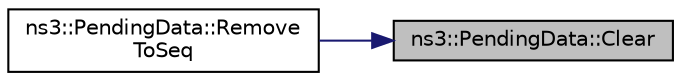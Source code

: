 digraph "ns3::PendingData::Clear"
{
 // LATEX_PDF_SIZE
  edge [fontname="Helvetica",fontsize="10",labelfontname="Helvetica",labelfontsize="10"];
  node [fontname="Helvetica",fontsize="10",shape=record];
  rankdir="RL";
  Node1 [label="ns3::PendingData::Clear",height=0.2,width=0.4,color="black", fillcolor="grey75", style="filled", fontcolor="black",tooltip="Remove all associated data."];
  Node1 -> Node2 [dir="back",color="midnightblue",fontsize="10",style="solid",fontname="Helvetica"];
  Node2 [label="ns3::PendingData::Remove\lToSeq",height=0.2,width=0.4,color="black", fillcolor="white", style="filled",URL="$classns3_1_1_pending_data.html#a8a55613b348dee724f3bb5bc4599a333",tooltip="Permits object to clear any pending data between seqFront and seqOffset - 1)."];
}
